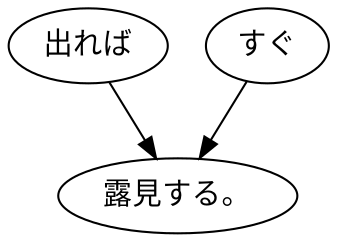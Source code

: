 digraph graph8202 {
	node0 [label="出れば"];
	node1 [label="すぐ"];
	node2 [label="露見する。"];
	node0 -> node2;
	node1 -> node2;
}
